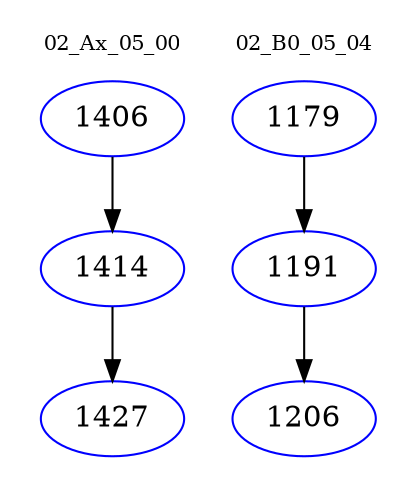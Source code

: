 digraph{
subgraph cluster_0 {
color = white
label = "02_Ax_05_00";
fontsize=10;
T0_1406 [label="1406", color="blue"]
T0_1406 -> T0_1414 [color="black"]
T0_1414 [label="1414", color="blue"]
T0_1414 -> T0_1427 [color="black"]
T0_1427 [label="1427", color="blue"]
}
subgraph cluster_1 {
color = white
label = "02_B0_05_04";
fontsize=10;
T1_1179 [label="1179", color="blue"]
T1_1179 -> T1_1191 [color="black"]
T1_1191 [label="1191", color="blue"]
T1_1191 -> T1_1206 [color="black"]
T1_1206 [label="1206", color="blue"]
}
}
